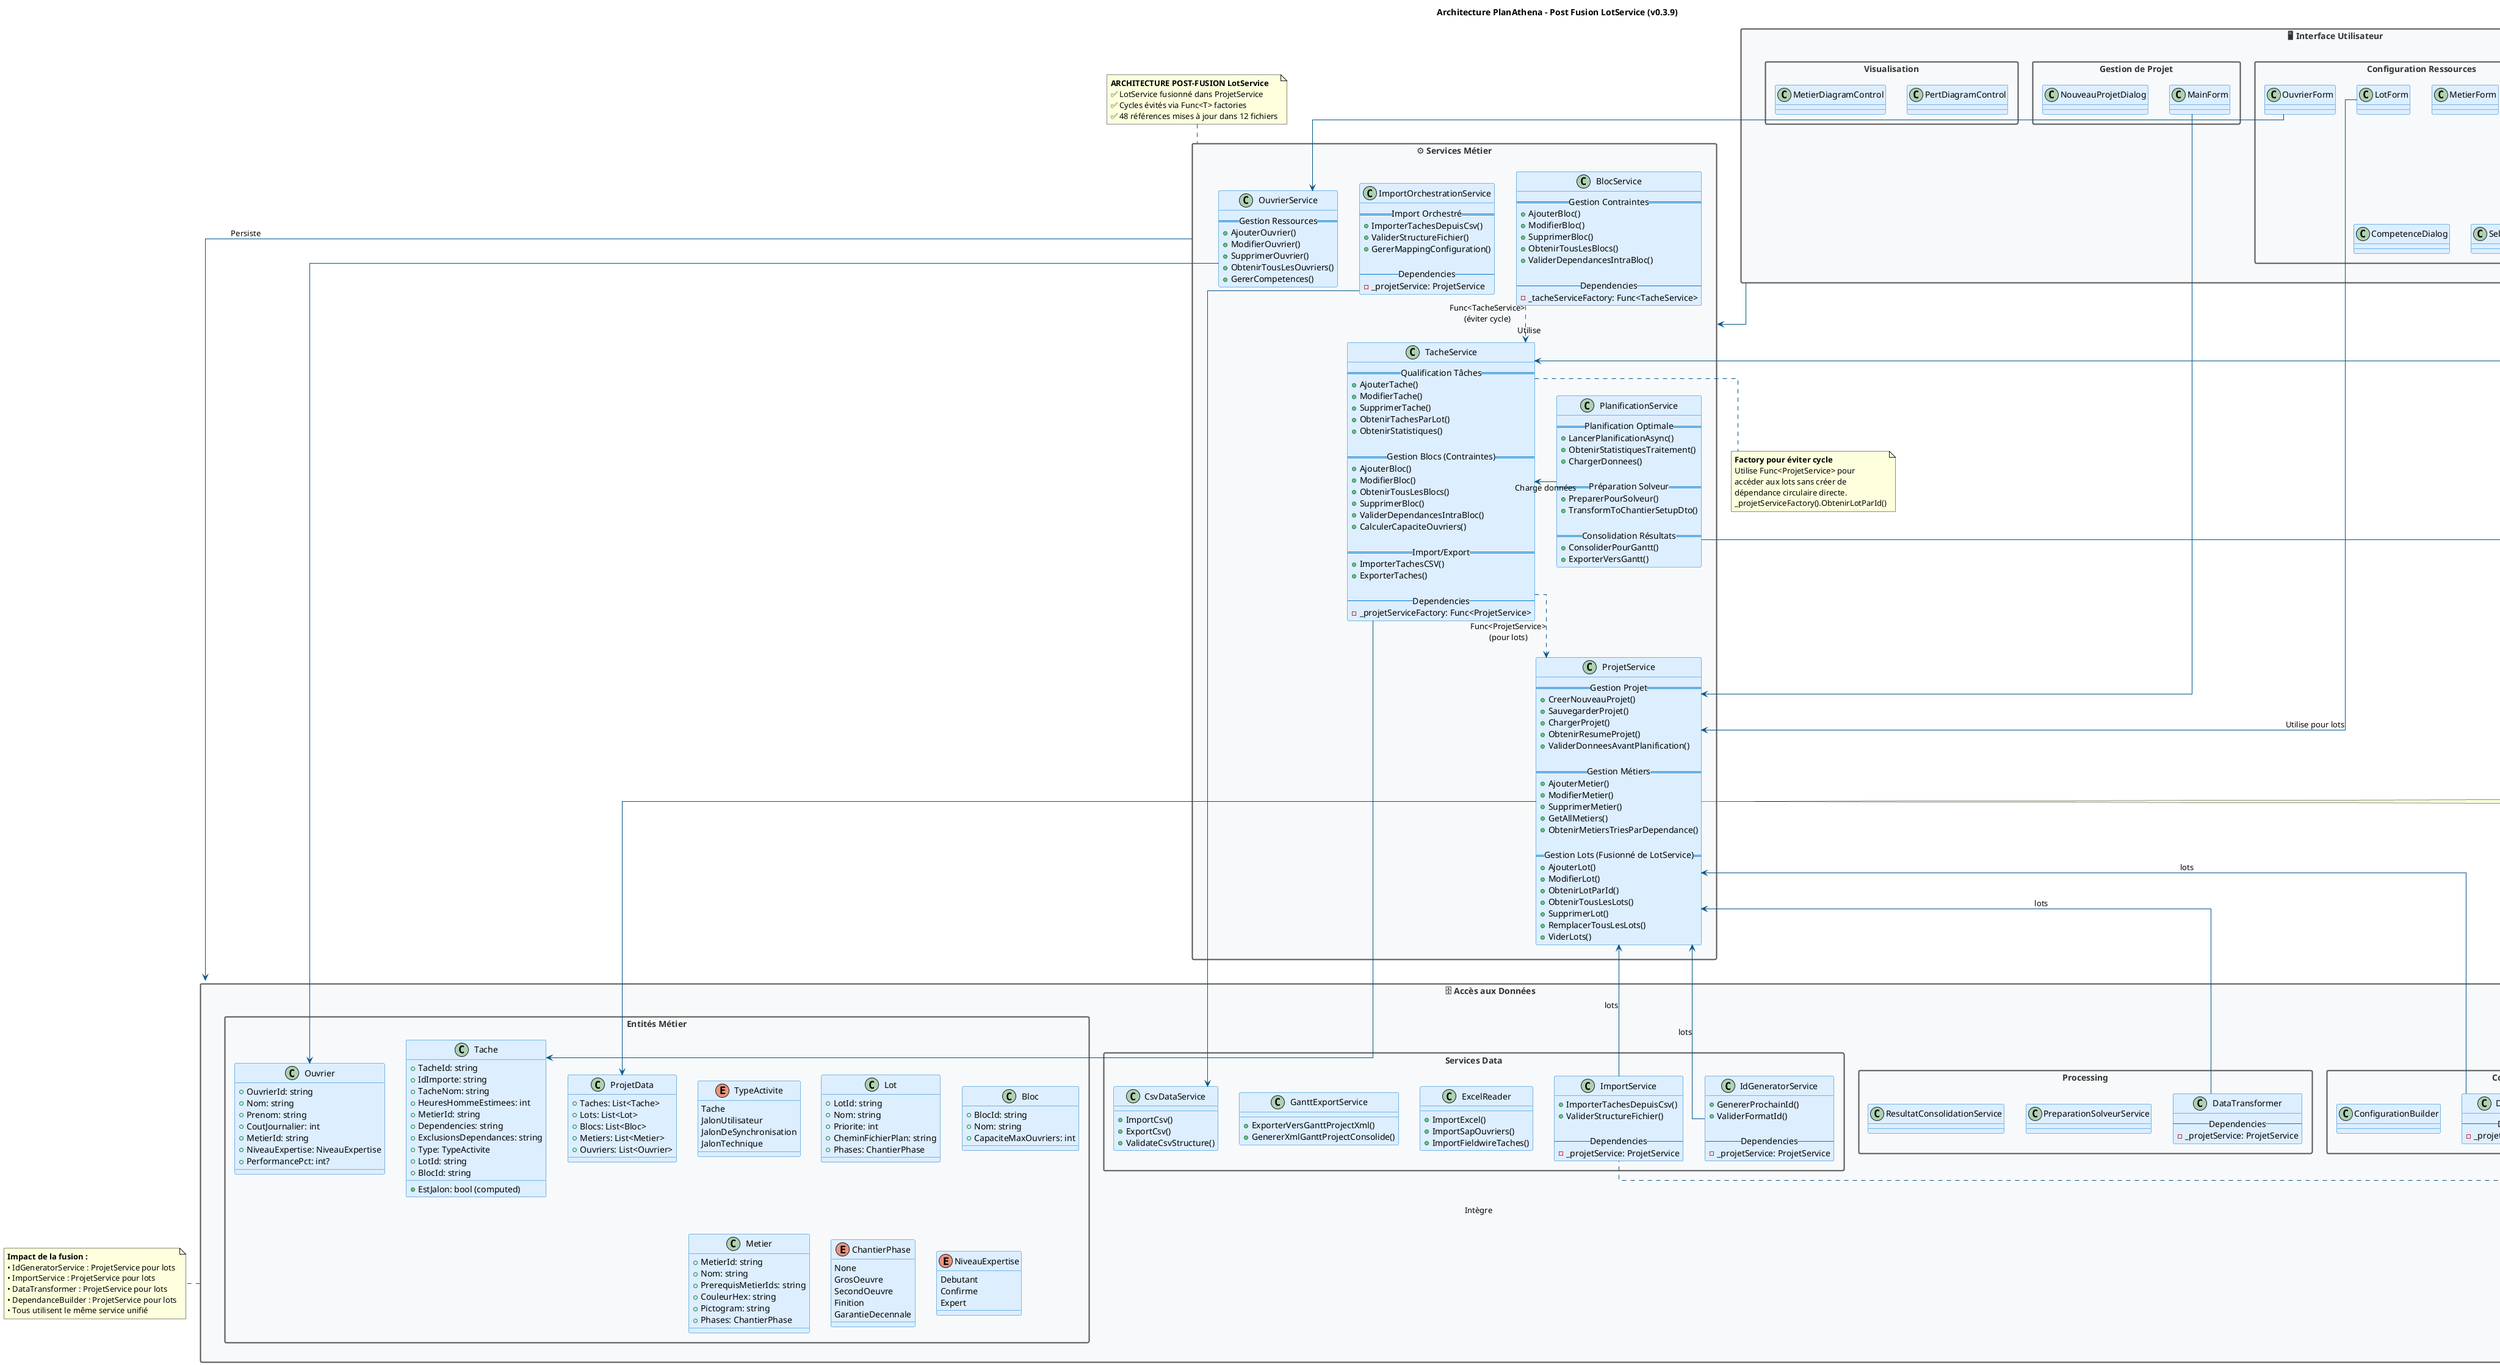 @startuml
title Architecture PlanAthena - Post Fusion LotService (v0.3.9)

!define DIRECTION top to bottom direction
top to bottom direction
skinparam packageStyle rectangle
skinparam linetype ortho

skinparam package {
  borderColor #555555
  borderThickness 2
  fontColor #333333
  backgroundColor #F8F9FA
}

skinparam class {
  borderColor #007ACC
  backgroundColor #DDEEFF
  arrowColor #005588
}

' ================================================
' === COUCHE IHM ===
' ================================================
package "🖥️ Interface Utilisateur" as UI {
  
  package "Gestion de Projet" {
    class MainForm
    class NouveauProjetDialog
  }
  
  package "Qualification des Tâches" {
    class TacheForm
    class TacheDetailForm
    class ImportTacheForm
    class ImportCsvGroupeDialog
    class ImportWarningsDialog
  }
  
  package "Configuration Ressources" {
    class OuvrierForm
    class MetierForm
    class LotForm
    class BlocForm
    class CompetenceDialog
    class SelectionMetierDialog
  }
  
  package "Visualisation" {
    class PertDiagramControl
    class MetierDiagramControl
  }
}

' ================================================
' === COUCHE MÉTIER ===
' ================================================
package "⚙️ Services Métier" as BUSINESS {
  
  class ProjetService {
    == Gestion Projet ==
    +CreerNouveauProjet()
    +SauvegarderProjet()
    +ChargerProjet()
    +ObtenirResumeProjet()
    +ValiderDonneesAvantPlanification()
    
    == Gestion Métiers ==
    +AjouterMetier()
    +ModifierMetier()
    +SupprimerMetier()
    +GetAllMetiers()
    +ObtenirMetiersTriesParDependance()
    
    == Gestion Lots (Fusionné de LotService) ==
    +AjouterLot()
    +ModifierLot()
    +ObtenirLotParId()
    +ObtenirTousLesLots()
    +SupprimerLot()
    +RemplacerTousLesLots()
    +ViderLots()
  }
  
  class TacheService {
    == Qualification Tâches ==
    +AjouterTache()
    +ModifierTache()
    +SupprimerTache()
    +ObtenirTachesParLot()
    +ObtenirStatistiques()
    
    == Gestion Blocs (Contraintes) ==
    +AjouterBloc()
    +ModifierBloc()
    +ObtenirTousLesBlocs()
    +SupprimerBloc()
    +ValiderDependancesIntraBloc()
    +CalculerCapaciteOuvriers()
    
    == Import/Export ==
    +ImporterTachesCSV()
    +ExporterTaches()
    
    --Dependencies--
    -_projetServiceFactory: Func<ProjetService>
  }
  
  class OuvrierService {
    == Gestion Ressources ==
    +AjouterOuvrier()
    +ModifierOuvrier()
    +SupprimerOuvrier()
    +ObtenirTousLesOuvriers()
    +GererCompetences()
  }
  
  class BlocService {
    == Gestion Contraintes ==
    +AjouterBloc()
    +ModifierBloc()
    +SupprimerBloc()
    +ObtenirTousLesBlocs()
    +ValiderDependancesIntraBloc()
    
    --Dependencies--
    -_tacheServiceFactory: Func<TacheService>
  }
  
  class PlanificationService {
    == Planification Optimale ==
    +LancerPlanificationAsync()
    +ObtenirStatistiquesTraitement()
    +ChargerDonnees()
    
    == Préparation Solveur ==
    +PreparerPourSolveur()
    +TransformToChantierSetupDto()
    
    == Consolidation Résultats ==
    +ConsoliderPourGantt()
    +ExporterVersGantt()
  }
  
  class ImportOrchestrationService {
    == Import Orchestré ==
    +ImporterTachesDepuisCsv()
    +ValiderStructureFichier()
    +GererMappingConfiguration()
    
    --Dependencies--
    -_projetService: ProjetService
  }
}

' ================================================
' === COUCHE DATA ===
' ================================================
package "🗄️ Accès aux Données" as DATA {
  
  package "Entités Métier" {
    class ProjetData {
      +Taches: List<Tache>
      +Lots: List<Lot>
      +Blocs: List<Bloc>
      +Metiers: List<Metier>
      +Ouvriers: List<Ouvrier>
    }
    
    class Tache {
      +TacheId: string
      +IdImporte: string
      +TacheNom: string
      +HeuresHommeEstimees: int
      +MetierId: string
      +Dependencies: string
      +ExclusionsDependances: string
      +Type: TypeActivite
      +EstJalon: bool (computed)
      +LotId: string
      +BlocId: string
    }
    
    enum TypeActivite {
      Tache
      JalonUtilisateur
      JalonDeSynchronisation
      JalonTechnique
    }
    
    class Lot {
      +LotId: string
      +Nom: string
      +Priorite: int
      +CheminFichierPlan: string
      +Phases: ChantierPhase
    }
    
    class Bloc {
      +BlocId: string
      +Nom: string
      +CapaciteMaxOuvriers: int
    }
    
    class Metier {
      +MetierId: string
      +Nom: string
      +PrerequisMetierIds: string
      +CouleurHex: string
      +Pictogram: string
      +Phases: ChantierPhase
    }
    
    class Ouvrier {
      +OuvrierId: string
      +Nom: string
      +Prenom: string
      +CoutJournalier: int
      +MetierId: string
      +NiveauExpertise: NiveauExpertise
      +PerformancePct: int?
    }
    
    enum ChantierPhase {
      None
      GrosOeuvre
      SecondOeuvre
      Finition
      GarantieDecennale
    }
    
    enum NiveauExpertise {
      Debutant
      Confirme
      Expert
    }
  }
  
  package "Services Data" {
    class CsvDataService {
      +ImportCsv()
      +ExportCsv()
      +ValidateCsvStructure()
    }
    
    class ExcelReader {
      +ImportExcel()
      +ImportSapOuvriers()
      +ImportFieldwireTaches()
    }
    
    class GanttExportService {
      +ExporterVersGanttProjectXml()
      +GenererXmlGanttProjectConsolide()
    }
    
    class IdGeneratorService {
      +GenererProchainId()
      +ValiderFormatId()
      
      --Dependencies--
      -_projetService: ProjetService
    }
    
    class ImportService {
      +ImporterTachesDepuisCsv()
      +ValiderStructureFichier()
      
      --Dependencies--
      -_projetService: ProjetService
    }
  }
  
  package "Configuration & Helpers" {
    class ImportMappingConfiguration
    class DependanceBuilder {
      --Dependencies--
      -_projetService: ProjetService
    }
    class ConfigurationBuilder
  }
  
  package "Processing" {
    class DataTransformer {
      --Dependencies--
      -_projetService: ProjetService
    }
    class PreparationSolveurService
    class ResultatConsolidationService
  }
}

' ================================================
' === EXTERNE ===
' ================================================
package "🌍 Systèmes Externes" as EXTERNAL {
  class PlanAthenaCoreFacade {
    +ProcessChantier()
    +OptimiserPlanification()
  }
  
  class "Bibliothèques" as LIBS {
    +QuikGraph (Graphes)
    +CsvHelper (CSV)
    +Microsoft.Msagl (Diagrammes)
    +System.Text.Json (JSON)
  }
}

' ================================================
' === RELATIONS PRINCIPALES ===
' ================================================

' UI vers Business
UI -down-> BUSINESS : "Utilise"

' Business vers Data
BUSINESS -down-> DATA : "Persiste"

' Data vers External
DATA -down-> EXTERNAL : "Intègre"

' Relations détaillées principales
ProjetService -down-> ProjetData
TacheService -down-> Tache
OuvrierService -down-> Ouvrier
PlanificationService -down-> PlanAthenaCoreFacade

MainForm -down-> ProjetService
TacheForm -down-> TacheService
LotForm -down-> ProjetService : "Utilise pour lots"
OuvrierForm -down-> OuvrierService
PlanificationService -right-> TacheService : "Charge données"
ImportOrchestrationService -down-> CsvDataService

' Relations Factory (éviter cycles)
TacheService ..> ProjetService : "Func<ProjetService>\n(pour lots)"
BlocService ..> TacheService : "Func<TacheService>\n(éviter cycle)"

' Nouvelles relations post-fusion
ImportService -up-> ProjetService : "lots"
DependanceBuilder -up-> ProjetService : "lots"
DataTransformer -up-> ProjetService : "lots"
IdGeneratorService -up-> ProjetService : "lots"

' ================================================
' === NOTES MÉTIER ===
' ================================================

note top of BUSINESS
<b>ARCHITECTURE POST-FUSION LotService</b>
✅ LotService fusionné dans ProjetService
✅ Cycles évités via Func<T> factories
✅ 48 références mises à jour dans 12 fichiers
end note

note right of ProjetService
<b>Service Unifié Projet + Lots</b>
Gère maintenant :
• Métiers (ex-MetierService)
• Lots (ex-LotService)  
• Projets (fonctions originales)
• Sauvegarde/chargement complet
end note

note right of TacheService
<b>Factory pour éviter cycle</b>
Utilise Func<ProjetService> pour
accéder aux lots sans créer de
dépendance circulaire directe.
_projetServiceFactory().ObtenirLotParId()
end note

note left of ImportService
<b>Services simplifiés</b>
Plus besoin d'injecter séparément
ProjetService ET LotService.
Un seul ProjetService suffit.
end note

note bottom of DATA
<b>Impact de la fusion :</b>
• IdGeneratorService : ProjetService pour lots
• ImportService : ProjetService pour lots  
• DataTransformer : ProjetService pour lots
• DependanceBuilder : ProjetService pour lots
• Tous utilisent le même service unifié
end note

@enduml